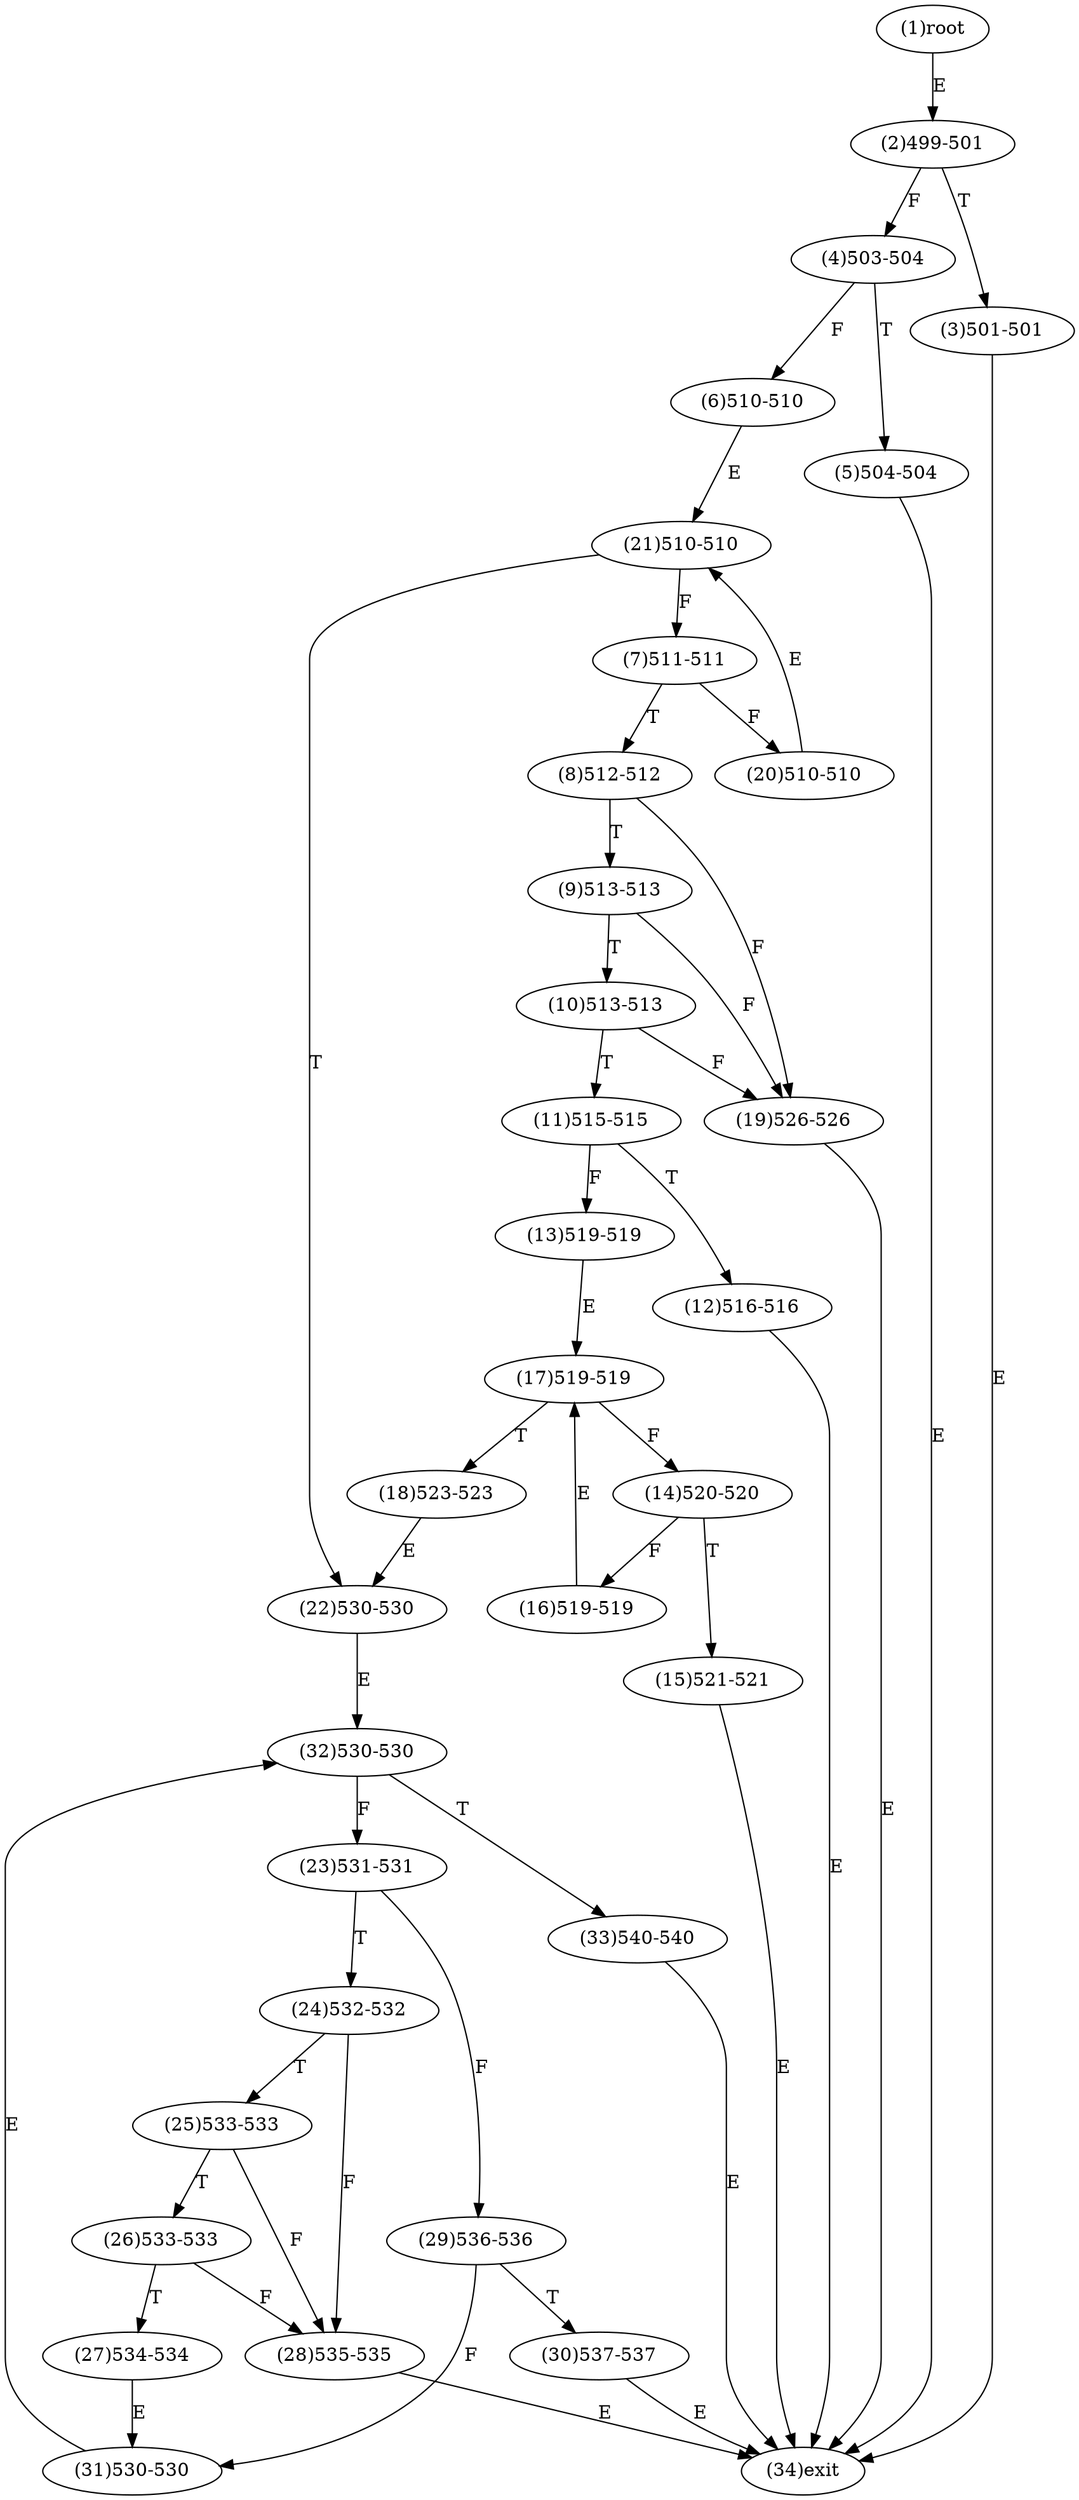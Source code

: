 digraph "" { 
1[ label="(1)root"];
2[ label="(2)499-501"];
3[ label="(3)501-501"];
4[ label="(4)503-504"];
5[ label="(5)504-504"];
6[ label="(6)510-510"];
7[ label="(7)511-511"];
8[ label="(8)512-512"];
9[ label="(9)513-513"];
10[ label="(10)513-513"];
11[ label="(11)515-515"];
12[ label="(12)516-516"];
13[ label="(13)519-519"];
14[ label="(14)520-520"];
15[ label="(15)521-521"];
17[ label="(17)519-519"];
16[ label="(16)519-519"];
19[ label="(19)526-526"];
18[ label="(18)523-523"];
21[ label="(21)510-510"];
20[ label="(20)510-510"];
23[ label="(23)531-531"];
22[ label="(22)530-530"];
25[ label="(25)533-533"];
24[ label="(24)532-532"];
27[ label="(27)534-534"];
26[ label="(26)533-533"];
29[ label="(29)536-536"];
28[ label="(28)535-535"];
31[ label="(31)530-530"];
30[ label="(30)537-537"];
34[ label="(34)exit"];
32[ label="(32)530-530"];
33[ label="(33)540-540"];
1->2[ label="E"];
2->4[ label="F"];
2->3[ label="T"];
3->34[ label="E"];
4->6[ label="F"];
4->5[ label="T"];
5->34[ label="E"];
6->21[ label="E"];
7->20[ label="F"];
7->8[ label="T"];
8->19[ label="F"];
8->9[ label="T"];
9->19[ label="F"];
9->10[ label="T"];
10->19[ label="F"];
10->11[ label="T"];
11->13[ label="F"];
11->12[ label="T"];
12->34[ label="E"];
13->17[ label="E"];
14->16[ label="F"];
14->15[ label="T"];
15->34[ label="E"];
16->17[ label="E"];
17->14[ label="F"];
17->18[ label="T"];
18->22[ label="E"];
19->34[ label="E"];
20->21[ label="E"];
21->7[ label="F"];
21->22[ label="T"];
22->32[ label="E"];
23->29[ label="F"];
23->24[ label="T"];
24->28[ label="F"];
24->25[ label="T"];
25->28[ label="F"];
25->26[ label="T"];
26->28[ label="F"];
26->27[ label="T"];
27->31[ label="E"];
28->34[ label="E"];
29->31[ label="F"];
29->30[ label="T"];
30->34[ label="E"];
31->32[ label="E"];
32->23[ label="F"];
32->33[ label="T"];
33->34[ label="E"];
}